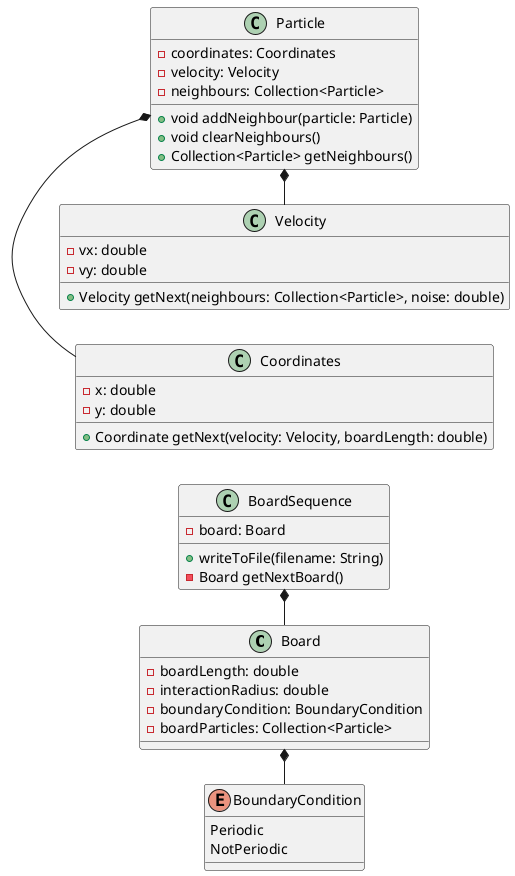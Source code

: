 @startuml
left to right direction
class Board {
    - boardLength: double
    - interactionRadius: double
    - boundaryCondition: BoundaryCondition
    - boardParticles: Collection<Particle>


}


enum BoundaryCondition {
    Periodic
    NotPeriodic
}



class BoardSequence {
    - board: Board
    + writeToFile(filename: String)
    - Board getNextBoard()
}

class Velocity {
- vx: double
- vy: double
+ Velocity getNext(neighbours: Collection<Particle>, noise: double)
}

class Coordinates {
- x: double
- y: double
+ Coordinate getNext(velocity: Velocity, boardLength: double)
}

class Particle {
- coordinates: Coordinates
- velocity: Velocity
- neighbours: Collection<Particle>
+ void addNeighbour(particle: Particle)
+ void clearNeighbours()
+ Collection<Particle> getNeighbours()
}

BoardSequence *- Board
Board *- BoundaryCondition
Particle *- Coordinates
Particle *- Velocity

@enduml
